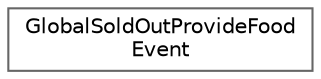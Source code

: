 digraph "クラス階層図"
{
 // LATEX_PDF_SIZE
  bgcolor="transparent";
  edge [fontname=Helvetica,fontsize=10,labelfontname=Helvetica,labelfontsize=10];
  node [fontname=Helvetica,fontsize=10,shape=box,height=0.2,width=0.4];
  rankdir="LR";
  Node0 [id="Node000000",label="GlobalSoldOutProvideFood\lEvent",height=0.2,width=0.4,color="grey40", fillcolor="white", style="filled",URL="$class_global_sold_out_provide_food_event.html",tooltip="料理売り切れ時のイベント"];
}

